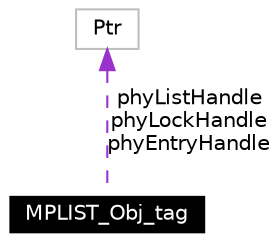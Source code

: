 digraph G
{
  edge [fontname="Helvetica",fontsize=10,labelfontname="Helvetica",labelfontsize=10];
  node [fontname="Helvetica",fontsize=10,shape=record];
  Node1 [label="MPLIST_Obj_tag",height=0.2,width=0.4,color="white", fillcolor="black", style="filled" fontcolor="white"];
  Node2 -> Node1 [dir=back,color="darkorchid3",fontsize=10,style="dashed",label="phyListHandle\nphyLockHandle\nphyEntryHandle",fontname="Helvetica"];
  Node2 [label="Ptr",height=0.2,width=0.4,color="grey75", fillcolor="white", style="filled"];
}
